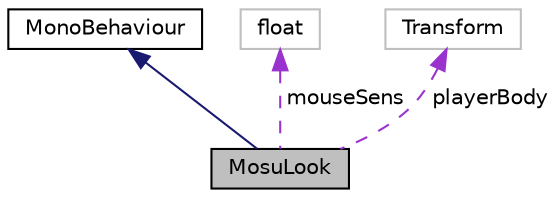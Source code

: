 digraph "MosuLook"
{
 // LATEX_PDF_SIZE
  edge [fontname="Helvetica",fontsize="10",labelfontname="Helvetica",labelfontsize="10"];
  node [fontname="Helvetica",fontsize="10",shape=record];
  Node1 [label="MosuLook",height=0.2,width=0.4,color="black", fillcolor="grey75", style="filled", fontcolor="black",tooltip=" "];
  Node2 -> Node1 [dir="back",color="midnightblue",fontsize="10",style="solid"];
  Node2 [label="MonoBehaviour",height=0.2,width=0.4,color="black", fillcolor="white", style="filled",URL="$class_mono_behaviour.html",tooltip=" "];
  Node3 -> Node1 [dir="back",color="darkorchid3",fontsize="10",style="dashed",label=" mouseSens" ];
  Node3 [label="float",height=0.2,width=0.4,color="grey75", fillcolor="white", style="filled",tooltip=" "];
  Node4 -> Node1 [dir="back",color="darkorchid3",fontsize="10",style="dashed",label=" playerBody" ];
  Node4 [label="Transform",height=0.2,width=0.4,color="grey75", fillcolor="white", style="filled",tooltip=" "];
}
